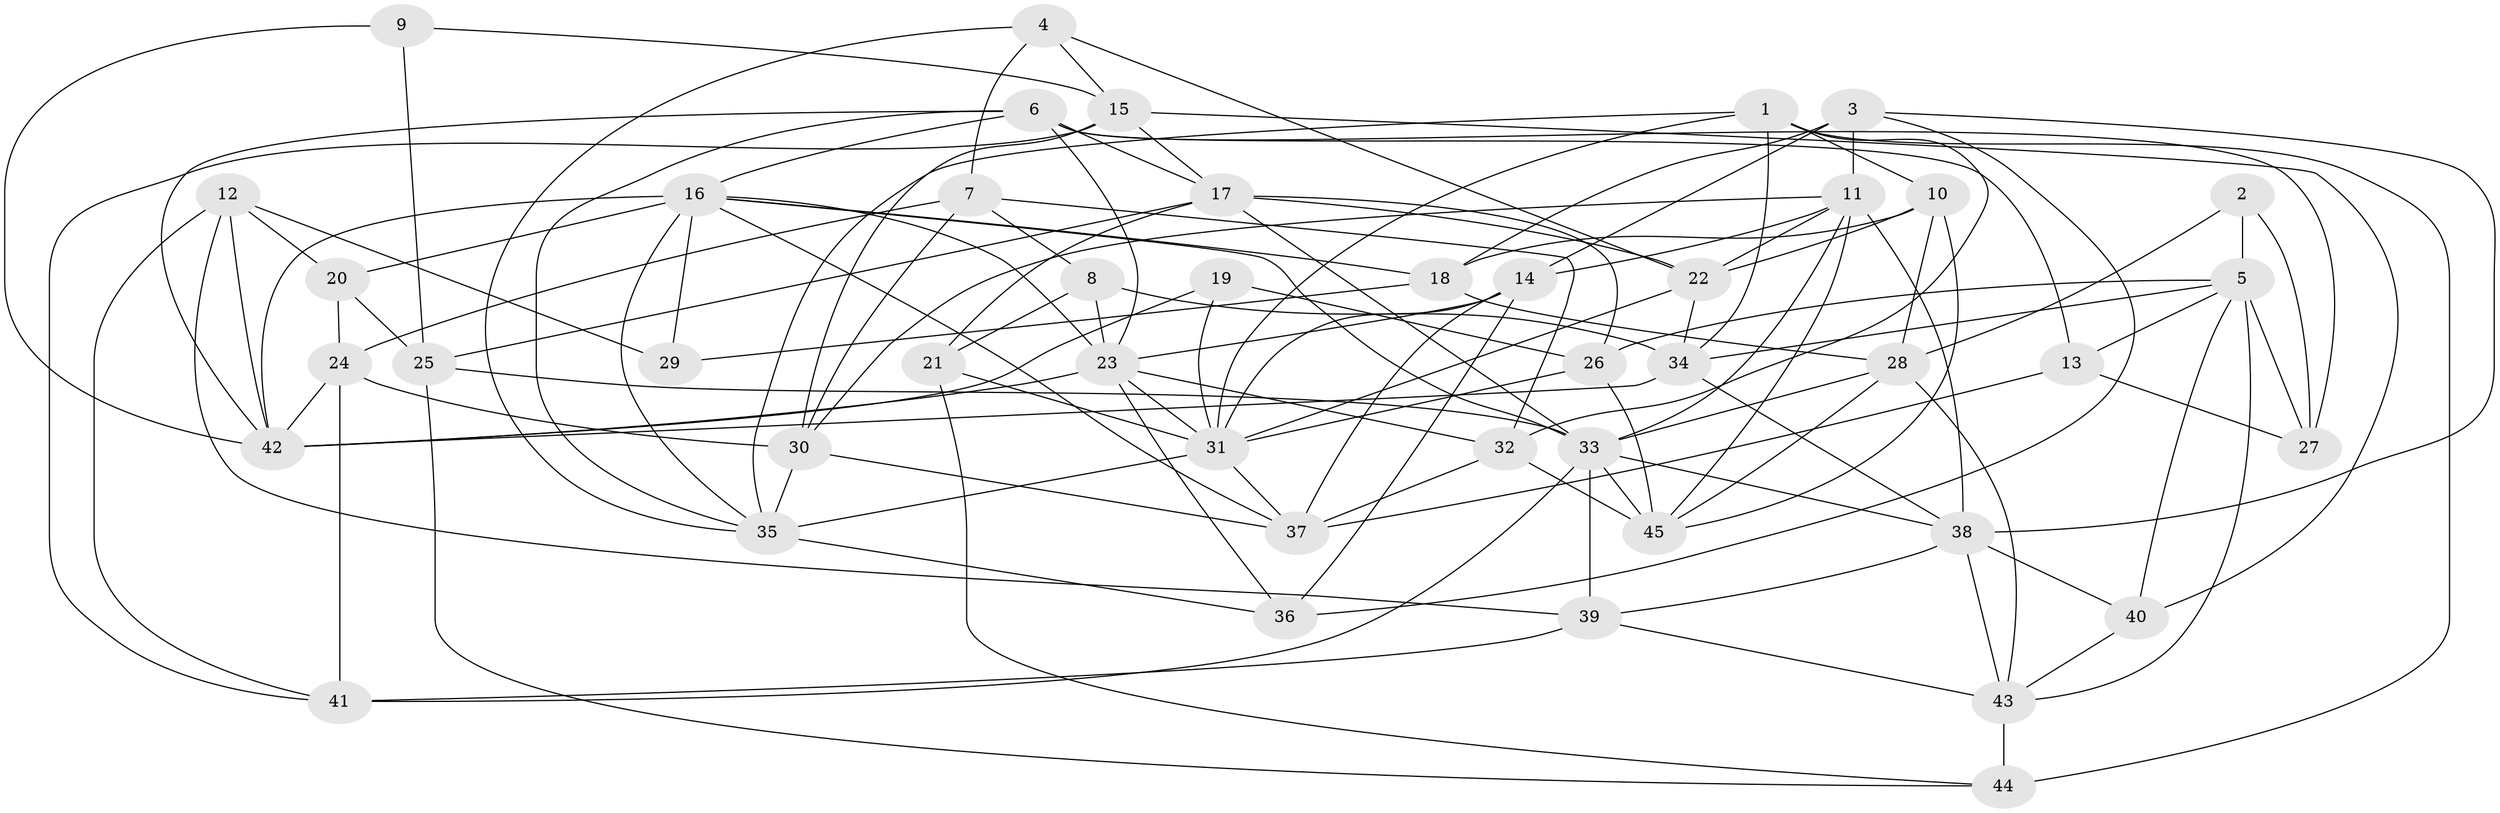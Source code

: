 // original degree distribution, {4: 0.32222222222222224, 3: 0.25555555555555554, 5: 0.2111111111111111, 6: 0.08888888888888889, 2: 0.1, 7: 0.022222222222222223}
// Generated by graph-tools (version 1.1) at 2025/02/03/09/25 03:02:07]
// undirected, 45 vertices, 124 edges
graph export_dot {
graph [start="1"]
  node [color=gray90,style=filled];
  1;
  2;
  3;
  4;
  5;
  6;
  7;
  8;
  9;
  10;
  11;
  12;
  13;
  14;
  15;
  16;
  17;
  18;
  19;
  20;
  21;
  22;
  23;
  24;
  25;
  26;
  27;
  28;
  29;
  30;
  31;
  32;
  33;
  34;
  35;
  36;
  37;
  38;
  39;
  40;
  41;
  42;
  43;
  44;
  45;
  1 -- 10 [weight=1.0];
  1 -- 31 [weight=1.0];
  1 -- 32 [weight=1.0];
  1 -- 34 [weight=1.0];
  1 -- 35 [weight=1.0];
  1 -- 44 [weight=1.0];
  2 -- 5 [weight=1.0];
  2 -- 27 [weight=1.0];
  2 -- 28 [weight=1.0];
  3 -- 11 [weight=1.0];
  3 -- 14 [weight=1.0];
  3 -- 18 [weight=1.0];
  3 -- 36 [weight=1.0];
  3 -- 38 [weight=1.0];
  4 -- 7 [weight=1.0];
  4 -- 15 [weight=1.0];
  4 -- 22 [weight=1.0];
  4 -- 35 [weight=1.0];
  5 -- 13 [weight=1.0];
  5 -- 26 [weight=1.0];
  5 -- 27 [weight=1.0];
  5 -- 34 [weight=2.0];
  5 -- 40 [weight=1.0];
  5 -- 43 [weight=1.0];
  6 -- 13 [weight=1.0];
  6 -- 16 [weight=1.0];
  6 -- 17 [weight=1.0];
  6 -- 23 [weight=1.0];
  6 -- 27 [weight=1.0];
  6 -- 35 [weight=1.0];
  6 -- 42 [weight=1.0];
  7 -- 8 [weight=1.0];
  7 -- 24 [weight=1.0];
  7 -- 30 [weight=1.0];
  7 -- 32 [weight=1.0];
  8 -- 21 [weight=1.0];
  8 -- 23 [weight=1.0];
  8 -- 34 [weight=2.0];
  9 -- 15 [weight=1.0];
  9 -- 25 [weight=1.0];
  9 -- 42 [weight=1.0];
  10 -- 18 [weight=1.0];
  10 -- 22 [weight=1.0];
  10 -- 28 [weight=1.0];
  10 -- 45 [weight=1.0];
  11 -- 14 [weight=1.0];
  11 -- 22 [weight=1.0];
  11 -- 30 [weight=1.0];
  11 -- 33 [weight=1.0];
  11 -- 38 [weight=2.0];
  11 -- 45 [weight=1.0];
  12 -- 20 [weight=1.0];
  12 -- 29 [weight=1.0];
  12 -- 39 [weight=1.0];
  12 -- 41 [weight=1.0];
  12 -- 42 [weight=2.0];
  13 -- 27 [weight=1.0];
  13 -- 37 [weight=1.0];
  14 -- 23 [weight=1.0];
  14 -- 31 [weight=1.0];
  14 -- 36 [weight=1.0];
  14 -- 37 [weight=1.0];
  15 -- 17 [weight=1.0];
  15 -- 30 [weight=1.0];
  15 -- 40 [weight=1.0];
  15 -- 41 [weight=1.0];
  16 -- 18 [weight=1.0];
  16 -- 20 [weight=1.0];
  16 -- 23 [weight=1.0];
  16 -- 29 [weight=1.0];
  16 -- 33 [weight=1.0];
  16 -- 35 [weight=1.0];
  16 -- 37 [weight=1.0];
  16 -- 42 [weight=1.0];
  17 -- 21 [weight=1.0];
  17 -- 22 [weight=1.0];
  17 -- 25 [weight=2.0];
  17 -- 26 [weight=1.0];
  17 -- 33 [weight=1.0];
  18 -- 28 [weight=1.0];
  18 -- 29 [weight=1.0];
  19 -- 26 [weight=1.0];
  19 -- 31 [weight=1.0];
  19 -- 42 [weight=1.0];
  20 -- 24 [weight=1.0];
  20 -- 25 [weight=1.0];
  21 -- 31 [weight=1.0];
  21 -- 44 [weight=1.0];
  22 -- 31 [weight=1.0];
  22 -- 34 [weight=1.0];
  23 -- 31 [weight=1.0];
  23 -- 32 [weight=1.0];
  23 -- 36 [weight=1.0];
  23 -- 42 [weight=1.0];
  24 -- 30 [weight=1.0];
  24 -- 41 [weight=2.0];
  24 -- 42 [weight=1.0];
  25 -- 33 [weight=1.0];
  25 -- 44 [weight=1.0];
  26 -- 31 [weight=1.0];
  26 -- 45 [weight=2.0];
  28 -- 33 [weight=1.0];
  28 -- 43 [weight=1.0];
  28 -- 45 [weight=1.0];
  30 -- 35 [weight=2.0];
  30 -- 37 [weight=1.0];
  31 -- 35 [weight=1.0];
  31 -- 37 [weight=1.0];
  32 -- 37 [weight=1.0];
  32 -- 45 [weight=1.0];
  33 -- 38 [weight=1.0];
  33 -- 39 [weight=1.0];
  33 -- 41 [weight=2.0];
  33 -- 45 [weight=1.0];
  34 -- 38 [weight=1.0];
  34 -- 42 [weight=1.0];
  35 -- 36 [weight=1.0];
  38 -- 39 [weight=1.0];
  38 -- 40 [weight=1.0];
  38 -- 43 [weight=1.0];
  39 -- 41 [weight=1.0];
  39 -- 43 [weight=1.0];
  40 -- 43 [weight=1.0];
  43 -- 44 [weight=2.0];
}
